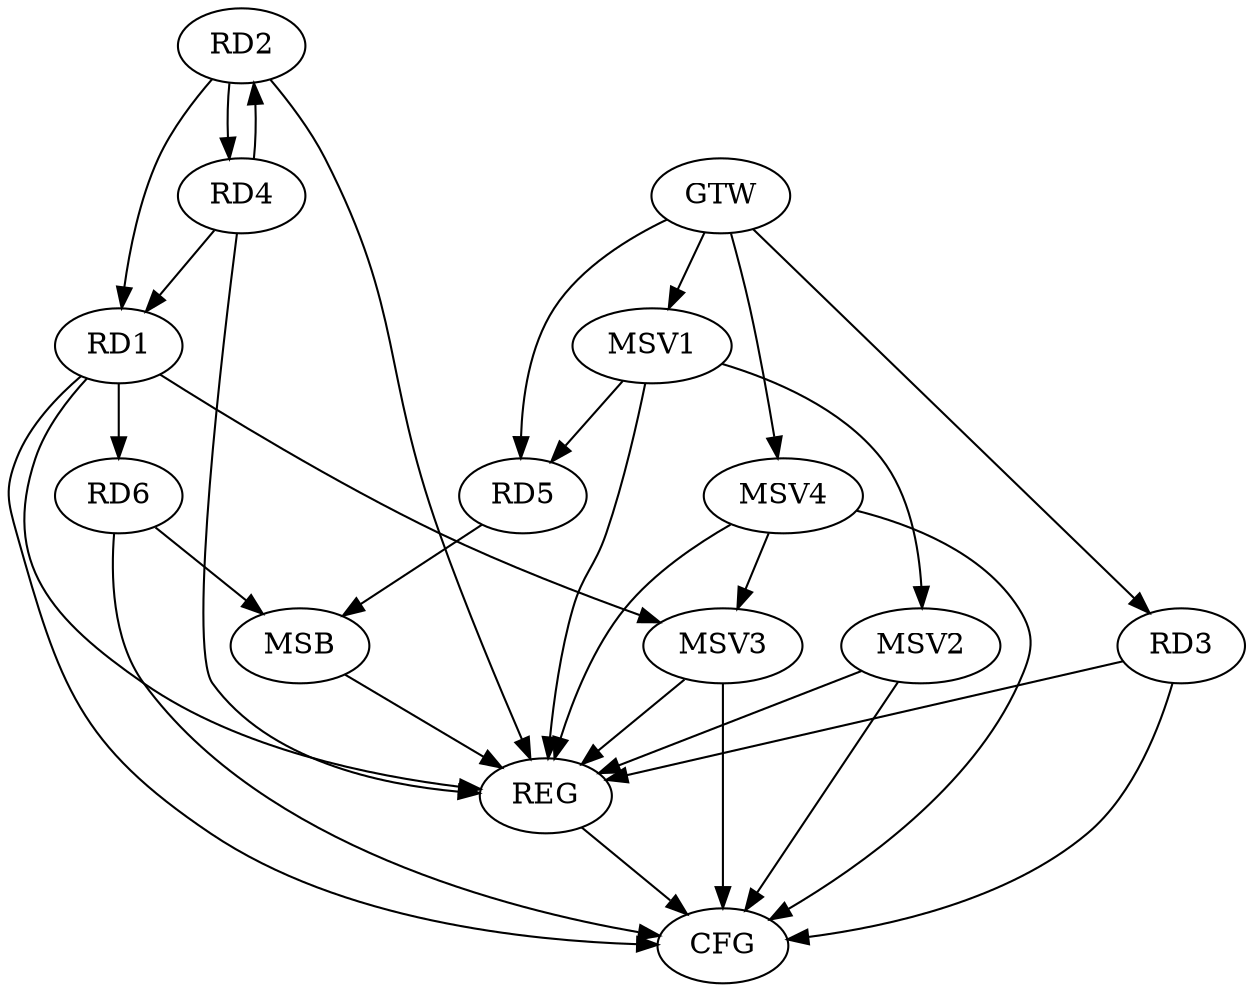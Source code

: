 strict digraph G {
  RD1 [ label="RD1" ];
  RD2 [ label="RD2" ];
  RD3 [ label="RD3" ];
  RD4 [ label="RD4" ];
  RD5 [ label="RD5" ];
  RD6 [ label="RD6" ];
  GTW [ label="GTW" ];
  REG [ label="REG" ];
  MSB [ label="MSB" ];
  CFG [ label="CFG" ];
  MSV1 [ label="MSV1" ];
  MSV2 [ label="MSV2" ];
  MSV3 [ label="MSV3" ];
  MSV4 [ label="MSV4" ];
  RD2 -> RD1;
  RD4 -> RD1;
  RD1 -> RD6;
  RD2 -> RD4;
  RD4 -> RD2;
  GTW -> RD3;
  GTW -> RD5;
  RD1 -> REG;
  RD2 -> REG;
  RD3 -> REG;
  RD4 -> REG;
  RD5 -> MSB;
  MSB -> REG;
  RD6 -> MSB;
  RD3 -> CFG;
  RD1 -> CFG;
  RD6 -> CFG;
  REG -> CFG;
  MSV1 -> RD5;
  GTW -> MSV1;
  MSV1 -> REG;
  MSV1 -> MSV2;
  MSV2 -> REG;
  MSV2 -> CFG;
  RD1 -> MSV3;
  MSV3 -> REG;
  MSV3 -> CFG;
  MSV4 -> MSV3;
  GTW -> MSV4;
  MSV4 -> REG;
  MSV4 -> CFG;
}
